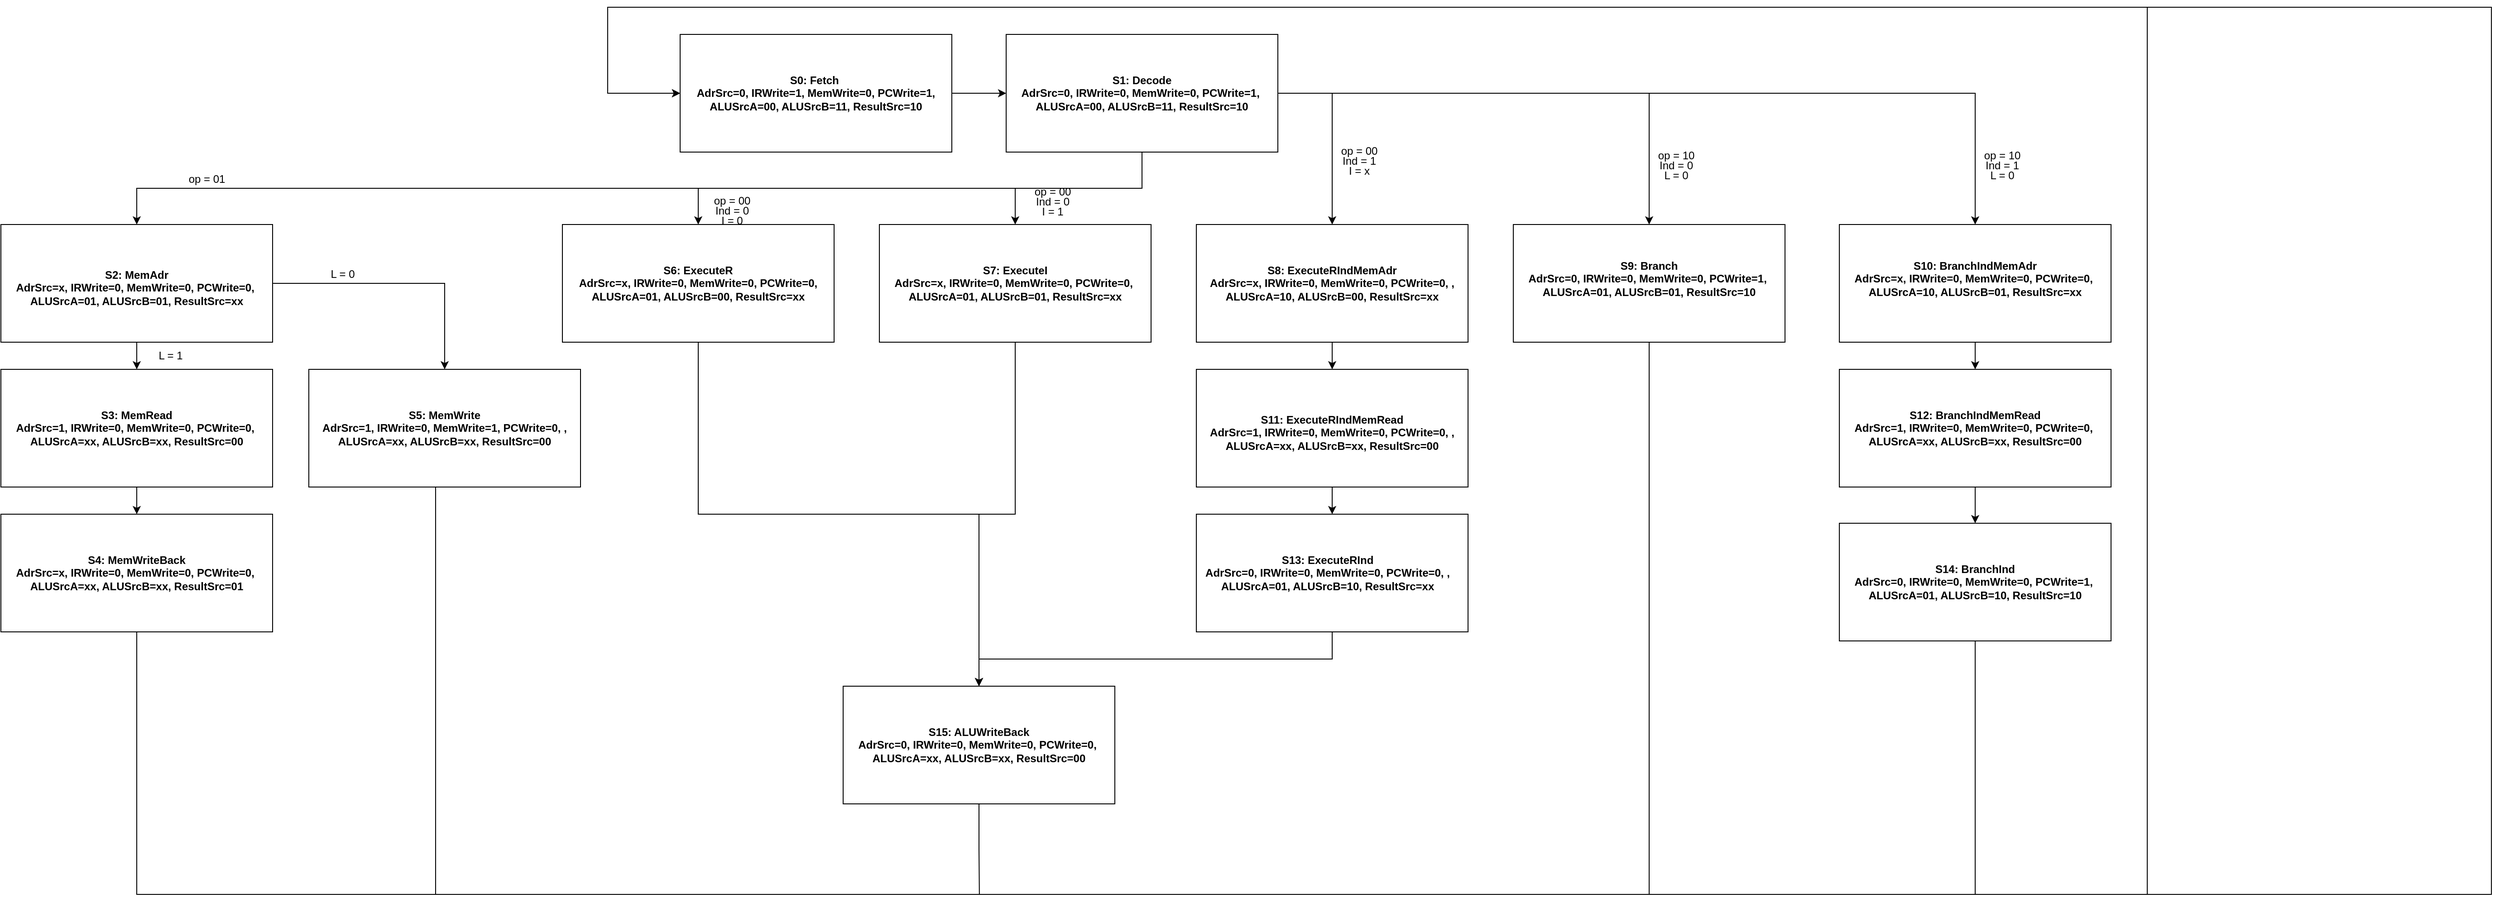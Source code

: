 <mxfile version="18.1.3" type="device"><diagram id="4iqHNSIiDaM8Q84F8UzM" name="Page-1"><mxGraphModel dx="3730" dy="1607" grid="1" gridSize="10" guides="1" tooltips="1" connect="1" arrows="1" fold="1" page="1" pageScale="1" pageWidth="827" pageHeight="1169" math="0" shadow="0"><root><mxCell id="0"/><mxCell id="1" parent="0"/><mxCell id="PhSca8wdj1joUgyR6smg-1" style="edgeStyle=orthogonalEdgeStyle;rounded=0;orthogonalLoop=1;jettySize=auto;html=1;entryX=0;entryY=0.5;entryDx=0;entryDy=0;strokeWidth=1;fontStyle=1" edge="1" parent="1" source="zi8zVkZKA5-f3r8Kf9bC-1" target="zi8zVkZKA5-f3r8Kf9bC-3"><mxGeometry relative="1" as="geometry"/></mxCell><mxCell id="zi8zVkZKA5-f3r8Kf9bC-1" value="" style="rounded=0;whiteSpace=wrap;html=1;strokeWidth=1;fontStyle=1" parent="1" vertex="1"><mxGeometry x="40" y="60" width="300" height="130" as="geometry"/></mxCell><mxCell id="zi8zVkZKA5-f3r8Kf9bC-2" value="S0: Fetch&amp;nbsp;&lt;br&gt;AdrSrc=0, IRWrite=1, MemWrite=0, PCWrite=1, ALUSrcA=00, ALUSrcB=11, ResultSrc=10" style="text;html=1;strokeColor=none;fillColor=none;align=center;verticalAlign=middle;whiteSpace=wrap;rounded=0;strokeWidth=1;fontStyle=1" parent="1" vertex="1"><mxGeometry x="40" y="70" width="300" height="110" as="geometry"/></mxCell><mxCell id="PhSca8wdj1joUgyR6smg-37" style="edgeStyle=orthogonalEdgeStyle;rounded=0;orthogonalLoop=1;jettySize=auto;html=1;exitX=1;exitY=0.5;exitDx=0;exitDy=0;entryX=0.5;entryY=0;entryDx=0;entryDy=0;strokeWidth=1;fontStyle=1" edge="1" parent="1" source="zi8zVkZKA5-f3r8Kf9bC-3" target="PhSca8wdj1joUgyR6smg-24"><mxGeometry relative="1" as="geometry"/></mxCell><mxCell id="PhSca8wdj1joUgyR6smg-38" style="edgeStyle=orthogonalEdgeStyle;rounded=0;orthogonalLoop=1;jettySize=auto;html=1;exitX=1;exitY=0.5;exitDx=0;exitDy=0;entryX=0.5;entryY=0;entryDx=0;entryDy=0;strokeWidth=1;fontStyle=1" edge="1" parent="1" source="zi8zVkZKA5-f3r8Kf9bC-3" target="PhSca8wdj1joUgyR6smg-16"><mxGeometry relative="1" as="geometry"/></mxCell><mxCell id="PhSca8wdj1joUgyR6smg-39" style="edgeStyle=orthogonalEdgeStyle;rounded=0;orthogonalLoop=1;jettySize=auto;html=1;exitX=1;exitY=0.5;exitDx=0;exitDy=0;entryX=0.5;entryY=0;entryDx=0;entryDy=0;strokeWidth=1;fontStyle=1" edge="1" parent="1" source="zi8zVkZKA5-f3r8Kf9bC-3" target="PhSca8wdj1joUgyR6smg-28"><mxGeometry relative="1" as="geometry"/></mxCell><mxCell id="PhSca8wdj1joUgyR6smg-41" style="edgeStyle=orthogonalEdgeStyle;rounded=0;orthogonalLoop=1;jettySize=auto;html=1;exitX=0.5;exitY=1;exitDx=0;exitDy=0;entryX=0.5;entryY=0;entryDx=0;entryDy=0;strokeWidth=1;fontStyle=1" edge="1" parent="1" source="zi8zVkZKA5-f3r8Kf9bC-3" target="PhSca8wdj1joUgyR6smg-12"><mxGeometry relative="1" as="geometry"/></mxCell><mxCell id="PhSca8wdj1joUgyR6smg-42" style="edgeStyle=orthogonalEdgeStyle;rounded=0;orthogonalLoop=1;jettySize=auto;html=1;exitX=0.5;exitY=1;exitDx=0;exitDy=0;entryX=0.5;entryY=0;entryDx=0;entryDy=0;strokeWidth=1;fontStyle=1" edge="1" parent="1" source="zi8zVkZKA5-f3r8Kf9bC-3" target="PhSca8wdj1joUgyR6smg-10"><mxGeometry relative="1" as="geometry"/></mxCell><mxCell id="PhSca8wdj1joUgyR6smg-54" style="edgeStyle=orthogonalEdgeStyle;rounded=0;orthogonalLoop=1;jettySize=auto;html=1;exitX=0.5;exitY=1;exitDx=0;exitDy=0;entryX=0.5;entryY=0;entryDx=0;entryDy=0;strokeWidth=1;fontStyle=1" edge="1" parent="1" source="zi8zVkZKA5-f3r8Kf9bC-3" target="PhSca8wdj1joUgyR6smg-2"><mxGeometry relative="1" as="geometry"><mxPoint x="-460.0" y="270" as="targetPoint"/></mxGeometry></mxCell><mxCell id="zi8zVkZKA5-f3r8Kf9bC-3" value="" style="rounded=0;whiteSpace=wrap;html=1;strokeWidth=1;fontStyle=1" parent="1" vertex="1"><mxGeometry x="400" y="60" width="300" height="130" as="geometry"/></mxCell><mxCell id="zi8zVkZKA5-f3r8Kf9bC-4" value="S1: Decode&lt;br&gt;AdrSrc=0, IRWrite=0, MemWrite=0, PCWrite=1,&amp;nbsp; ALUSrcA=00, ALUSrcB=11, ResultSrc=10" style="text;html=1;strokeColor=none;fillColor=none;align=center;verticalAlign=middle;whiteSpace=wrap;rounded=0;strokeWidth=1;fontStyle=1" parent="1" vertex="1"><mxGeometry x="405" y="65" width="290" height="120" as="geometry"/></mxCell><mxCell id="PhSca8wdj1joUgyR6smg-55" style="edgeStyle=orthogonalEdgeStyle;rounded=0;orthogonalLoop=1;jettySize=auto;html=1;entryX=0.5;entryY=0;entryDx=0;entryDy=0;strokeWidth=1;fontStyle=1" edge="1" parent="1" source="PhSca8wdj1joUgyR6smg-2" target="PhSca8wdj1joUgyR6smg-4"><mxGeometry relative="1" as="geometry"/></mxCell><mxCell id="PhSca8wdj1joUgyR6smg-57" style="edgeStyle=orthogonalEdgeStyle;rounded=0;orthogonalLoop=1;jettySize=auto;html=1;entryX=0.5;entryY=0;entryDx=0;entryDy=0;strokeWidth=1;fontStyle=1" edge="1" parent="1" source="PhSca8wdj1joUgyR6smg-2" target="PhSca8wdj1joUgyR6smg-8"><mxGeometry relative="1" as="geometry"/></mxCell><mxCell id="PhSca8wdj1joUgyR6smg-2" value="" style="rounded=0;whiteSpace=wrap;html=1;strokeWidth=1;fontStyle=1" vertex="1" parent="1"><mxGeometry x="-710" y="270" width="300" height="130" as="geometry"/></mxCell><mxCell id="PhSca8wdj1joUgyR6smg-3" value="S2: MemAdr&lt;br&gt;AdrSrc=x, IRWrite=0, MemWrite=0, PCWrite=0,&amp;nbsp; ALUSrcA=01, ALUSrcB=01, ResultSrc=xx" style="text;html=1;strokeColor=none;fillColor=none;align=center;verticalAlign=middle;whiteSpace=wrap;rounded=0;strokeWidth=1;fontStyle=1" vertex="1" parent="1"><mxGeometry x="-710" y="285" width="300" height="110" as="geometry"/></mxCell><mxCell id="PhSca8wdj1joUgyR6smg-56" style="edgeStyle=orthogonalEdgeStyle;rounded=0;orthogonalLoop=1;jettySize=auto;html=1;entryX=0.5;entryY=0;entryDx=0;entryDy=0;strokeWidth=1;fontStyle=1" edge="1" parent="1" source="PhSca8wdj1joUgyR6smg-4" target="PhSca8wdj1joUgyR6smg-6"><mxGeometry relative="1" as="geometry"/></mxCell><mxCell id="PhSca8wdj1joUgyR6smg-4" value="" style="rounded=0;whiteSpace=wrap;html=1;strokeWidth=1;fontStyle=1" vertex="1" parent="1"><mxGeometry x="-710" y="430" width="300" height="130" as="geometry"/></mxCell><mxCell id="PhSca8wdj1joUgyR6smg-5" value="S3: MemRead&lt;br&gt;AdrSrc=1, IRWrite=0, MemWrite=0, PCWrite=0,&amp;nbsp; ALUSrcA=xx, ALUSrcB=xx, ResultSrc=00" style="text;html=1;strokeColor=none;fillColor=none;align=center;verticalAlign=middle;whiteSpace=wrap;rounded=0;strokeWidth=1;fontStyle=1" vertex="1" parent="1"><mxGeometry x="-705" y="435" width="290" height="120" as="geometry"/></mxCell><mxCell id="PhSca8wdj1joUgyR6smg-63" style="edgeStyle=orthogonalEdgeStyle;rounded=0;orthogonalLoop=1;jettySize=auto;html=1;exitX=0.5;exitY=1;exitDx=0;exitDy=0;entryX=0;entryY=0.5;entryDx=0;entryDy=0;strokeWidth=1;fontStyle=1" edge="1" parent="1" source="PhSca8wdj1joUgyR6smg-6" target="zi8zVkZKA5-f3r8Kf9bC-2"><mxGeometry relative="1" as="geometry"><Array as="points"><mxPoint x="-560" y="1010"/><mxPoint x="2040" y="1010"/><mxPoint x="2040" y="30"/><mxPoint x="-40" y="30"/><mxPoint x="-40" y="125"/></Array></mxGeometry></mxCell><mxCell id="PhSca8wdj1joUgyR6smg-6" value="" style="rounded=0;whiteSpace=wrap;html=1;strokeWidth=1;fontStyle=1" vertex="1" parent="1"><mxGeometry x="-710" y="590" width="300" height="130" as="geometry"/></mxCell><mxCell id="PhSca8wdj1joUgyR6smg-7" value="S4: MemWriteBack&lt;br&gt;AdrSrc=x, IRWrite=0, MemWrite=0, PCWrite=0,&amp;nbsp; ALUSrcA=xx, ALUSrcB=xx, ResultSrc=01" style="text;html=1;strokeColor=none;fillColor=none;align=center;verticalAlign=middle;whiteSpace=wrap;rounded=0;strokeWidth=1;fontStyle=1" vertex="1" parent="1"><mxGeometry x="-710" y="600" width="300" height="110" as="geometry"/></mxCell><mxCell id="PhSca8wdj1joUgyR6smg-8" value="" style="rounded=0;whiteSpace=wrap;html=1;strokeWidth=1;fontStyle=1" vertex="1" parent="1"><mxGeometry x="-370" y="430" width="300" height="130" as="geometry"/></mxCell><mxCell id="PhSca8wdj1joUgyR6smg-61" style="edgeStyle=orthogonalEdgeStyle;rounded=0;orthogonalLoop=1;jettySize=auto;html=1;entryX=0;entryY=0.5;entryDx=0;entryDy=0;exitX=0.75;exitY=1;exitDx=0;exitDy=0;strokeWidth=1;fontStyle=1" edge="1" parent="1" source="PhSca8wdj1joUgyR6smg-8" target="zi8zVkZKA5-f3r8Kf9bC-2"><mxGeometry relative="1" as="geometry"><Array as="points"><mxPoint x="-230" y="560"/><mxPoint x="-230" y="1010"/><mxPoint x="1660" y="1010"/><mxPoint x="1660" y="30"/><mxPoint x="-40" y="30"/><mxPoint x="-40" y="125"/></Array></mxGeometry></mxCell><mxCell id="PhSca8wdj1joUgyR6smg-9" value="S5: MemWrite&lt;br&gt;AdrSrc=1, IRWrite=0, MemWrite=1, PCWrite=0, , ALUSrcA=xx, ALUSrcB=xx, ResultSrc=00" style="text;html=1;strokeColor=none;fillColor=none;align=center;verticalAlign=middle;whiteSpace=wrap;rounded=0;strokeWidth=1;fontStyle=1" vertex="1" parent="1"><mxGeometry x="-360" y="440" width="280" height="110" as="geometry"/></mxCell><mxCell id="PhSca8wdj1joUgyR6smg-51" style="edgeStyle=orthogonalEdgeStyle;rounded=0;orthogonalLoop=1;jettySize=auto;html=1;exitX=0.5;exitY=1;exitDx=0;exitDy=0;entryX=0.5;entryY=0;entryDx=0;entryDy=0;strokeWidth=1;fontStyle=1" edge="1" parent="1" source="PhSca8wdj1joUgyR6smg-10" target="PhSca8wdj1joUgyR6smg-32"><mxGeometry relative="1" as="geometry"/></mxCell><mxCell id="PhSca8wdj1joUgyR6smg-10" value="" style="rounded=0;whiteSpace=wrap;html=1;strokeWidth=1;fontStyle=1" vertex="1" parent="1"><mxGeometry x="-90" y="270" width="300" height="130" as="geometry"/></mxCell><mxCell id="PhSca8wdj1joUgyR6smg-11" value="S6: ExecuteR&lt;br&gt;AdrSrc=x, IRWrite=0, MemWrite=0, PCWrite=0, ALUSrcA=01, ALUSrcB=00, ResultSrc=xx" style="text;html=1;strokeColor=none;fillColor=none;align=center;verticalAlign=middle;whiteSpace=wrap;rounded=0;strokeWidth=1;fontStyle=1" vertex="1" parent="1"><mxGeometry x="-90" y="280" width="300" height="110" as="geometry"/></mxCell><mxCell id="PhSca8wdj1joUgyR6smg-49" style="edgeStyle=orthogonalEdgeStyle;rounded=0;orthogonalLoop=1;jettySize=auto;html=1;exitX=0.5;exitY=1;exitDx=0;exitDy=0;entryX=0.5;entryY=0;entryDx=0;entryDy=0;strokeWidth=1;fontStyle=1" edge="1" parent="1" source="PhSca8wdj1joUgyR6smg-12" target="PhSca8wdj1joUgyR6smg-32"><mxGeometry relative="1" as="geometry"/></mxCell><mxCell id="PhSca8wdj1joUgyR6smg-12" value="" style="rounded=0;whiteSpace=wrap;html=1;strokeWidth=1;fontStyle=1" vertex="1" parent="1"><mxGeometry x="260" y="270" width="300" height="130" as="geometry"/></mxCell><mxCell id="PhSca8wdj1joUgyR6smg-13" value="S7: ExecuteI&lt;br&gt;AdrSrc=x, IRWrite=0, MemWrite=0, PCWrite=0,&amp;nbsp; ALUSrcA=01, ALUSrcB=01, ResultSrc=xx" style="text;html=1;strokeColor=none;fillColor=none;align=center;verticalAlign=middle;whiteSpace=wrap;rounded=0;strokeWidth=1;fontStyle=1" vertex="1" parent="1"><mxGeometry x="265" y="280" width="290" height="110" as="geometry"/></mxCell><mxCell id="PhSca8wdj1joUgyR6smg-47" style="edgeStyle=orthogonalEdgeStyle;rounded=0;orthogonalLoop=1;jettySize=auto;html=1;entryX=0.5;entryY=0;entryDx=0;entryDy=0;exitX=0.5;exitY=1;exitDx=0;exitDy=0;strokeWidth=1;fontStyle=1" edge="1" parent="1" source="PhSca8wdj1joUgyR6smg-14" target="PhSca8wdj1joUgyR6smg-32"><mxGeometry relative="1" as="geometry"/></mxCell><mxCell id="PhSca8wdj1joUgyR6smg-14" value="" style="rounded=0;whiteSpace=wrap;html=1;strokeWidth=1;fontStyle=1" vertex="1" parent="1"><mxGeometry x="610" y="590" width="300" height="130" as="geometry"/></mxCell><mxCell id="PhSca8wdj1joUgyR6smg-15" value="S13: ExecuteRInd&lt;br&gt;AdrSrc=0, IRWrite=0, MemWrite=0, PCWrite=0, , ALUSrcA=01, ALUSrcB=10, ResultSrc=xx" style="text;html=1;strokeColor=none;fillColor=none;align=center;verticalAlign=middle;whiteSpace=wrap;rounded=0;strokeWidth=1;fontStyle=1" vertex="1" parent="1"><mxGeometry x="605" y="600" width="300" height="110" as="geometry"/></mxCell><mxCell id="PhSca8wdj1joUgyR6smg-66" style="edgeStyle=orthogonalEdgeStyle;rounded=0;orthogonalLoop=1;jettySize=auto;html=1;endArrow=none;endFill=0;strokeWidth=1;fontStyle=1" edge="1" parent="1" source="PhSca8wdj1joUgyR6smg-16"><mxGeometry relative="1" as="geometry"><mxPoint x="1110" y="1010" as="targetPoint"/></mxGeometry></mxCell><mxCell id="PhSca8wdj1joUgyR6smg-16" value="" style="rounded=0;whiteSpace=wrap;html=1;strokeWidth=1;fontStyle=1" vertex="1" parent="1"><mxGeometry x="960" y="270" width="300" height="130" as="geometry"/></mxCell><mxCell id="PhSca8wdj1joUgyR6smg-17" value="S9: Branch&lt;br&gt;AdrSrc=0, IRWrite=0, MemWrite=0, PCWrite=1,&amp;nbsp; ALUSrcA=01, ALUSrcB=01, ResultSrc=10" style="text;html=1;strokeColor=none;fillColor=none;align=center;verticalAlign=middle;whiteSpace=wrap;rounded=0;strokeWidth=1;fontStyle=1" vertex="1" parent="1"><mxGeometry x="965" y="270" width="290" height="120" as="geometry"/></mxCell><mxCell id="PhSca8wdj1joUgyR6smg-72" style="edgeStyle=orthogonalEdgeStyle;rounded=0;orthogonalLoop=1;jettySize=auto;html=1;endArrow=none;endFill=0;strokeWidth=1;fontStyle=1" edge="1" parent="1" source="PhSca8wdj1joUgyR6smg-18"><mxGeometry relative="1" as="geometry"><mxPoint x="1470" y="1010" as="targetPoint"/></mxGeometry></mxCell><mxCell id="PhSca8wdj1joUgyR6smg-18" value="" style="rounded=0;whiteSpace=wrap;html=1;strokeWidth=1;fontStyle=1" vertex="1" parent="1"><mxGeometry x="1320" y="600" width="300" height="130" as="geometry"/></mxCell><mxCell id="PhSca8wdj1joUgyR6smg-19" value="S14: BranchInd&lt;br&gt;AdrSrc=0, IRWrite=0, MemWrite=0, PCWrite=1,&amp;nbsp; ALUSrcA=01, ALUSrcB=10, ResultSrc=10" style="text;html=1;strokeColor=none;fillColor=none;align=center;verticalAlign=middle;whiteSpace=wrap;rounded=0;strokeWidth=1;fontStyle=1" vertex="1" parent="1"><mxGeometry x="1330" y="610" width="280" height="110" as="geometry"/></mxCell><mxCell id="PhSca8wdj1joUgyR6smg-44" style="edgeStyle=orthogonalEdgeStyle;rounded=0;orthogonalLoop=1;jettySize=auto;html=1;entryX=0.5;entryY=0;entryDx=0;entryDy=0;strokeWidth=1;fontStyle=1" edge="1" parent="1" source="PhSca8wdj1joUgyR6smg-24" target="PhSca8wdj1joUgyR6smg-26"><mxGeometry relative="1" as="geometry"/></mxCell><mxCell id="PhSca8wdj1joUgyR6smg-24" value="" style="rounded=0;whiteSpace=wrap;html=1;strokeWidth=1;fontStyle=1" vertex="1" parent="1"><mxGeometry x="610" y="270" width="300" height="130" as="geometry"/></mxCell><mxCell id="PhSca8wdj1joUgyR6smg-25" value="S8: ExecuteRIndMemAdr&lt;br&gt;AdrSrc=x, IRWrite=0, MemWrite=0, PCWrite=0, , ALUSrcA=10, ALUSrcB=00, ResultSrc=xx" style="text;html=1;strokeColor=none;fillColor=none;align=center;verticalAlign=middle;whiteSpace=wrap;rounded=0;strokeWidth=1;fontStyle=1" vertex="1" parent="1"><mxGeometry x="615" y="275" width="290" height="120" as="geometry"/></mxCell><mxCell id="PhSca8wdj1joUgyR6smg-70" style="edgeStyle=orthogonalEdgeStyle;rounded=0;orthogonalLoop=1;jettySize=auto;html=1;exitX=0.5;exitY=1;exitDx=0;exitDy=0;entryX=0.5;entryY=0;entryDx=0;entryDy=0;endArrow=classic;endFill=1;strokeWidth=1;fontStyle=1" edge="1" parent="1" source="PhSca8wdj1joUgyR6smg-26" target="PhSca8wdj1joUgyR6smg-14"><mxGeometry relative="1" as="geometry"/></mxCell><mxCell id="PhSca8wdj1joUgyR6smg-26" value="" style="rounded=0;whiteSpace=wrap;html=1;strokeWidth=1;fontStyle=1" vertex="1" parent="1"><mxGeometry x="610" y="430" width="300" height="130" as="geometry"/></mxCell><mxCell id="PhSca8wdj1joUgyR6smg-27" value="S11: ExecuteRIndMemRead&lt;br&gt;AdrSrc=1, IRWrite=0, MemWrite=0, PCWrite=0, , ALUSrcA=xx, ALUSrcB=xx, ResultSrc=00" style="text;html=1;strokeColor=none;fillColor=none;align=center;verticalAlign=middle;whiteSpace=wrap;rounded=0;strokeWidth=1;fontStyle=1" vertex="1" parent="1"><mxGeometry x="620" y="450" width="280" height="100" as="geometry"/></mxCell><mxCell id="PhSca8wdj1joUgyR6smg-68" style="edgeStyle=orthogonalEdgeStyle;rounded=0;orthogonalLoop=1;jettySize=auto;html=1;entryX=0.5;entryY=0;entryDx=0;entryDy=0;endArrow=classic;endFill=1;strokeWidth=1;fontStyle=1" edge="1" parent="1" source="PhSca8wdj1joUgyR6smg-28" target="PhSca8wdj1joUgyR6smg-30"><mxGeometry relative="1" as="geometry"/></mxCell><mxCell id="PhSca8wdj1joUgyR6smg-28" value="" style="rounded=0;whiteSpace=wrap;html=1;strokeWidth=1;fontStyle=1" vertex="1" parent="1"><mxGeometry x="1320" y="270" width="300" height="130" as="geometry"/></mxCell><mxCell id="PhSca8wdj1joUgyR6smg-29" value="S10: BranchIndMemAdr&lt;br&gt;AdrSrc=x, IRWrite=0, MemWrite=0, PCWrite=0,&amp;nbsp; ALUSrcA=10, ALUSrcB=01, ResultSrc=xx" style="text;html=1;strokeColor=none;fillColor=none;align=center;verticalAlign=middle;whiteSpace=wrap;rounded=0;strokeWidth=1;fontStyle=1" vertex="1" parent="1"><mxGeometry x="1330" y="275" width="280" height="110" as="geometry"/></mxCell><mxCell id="PhSca8wdj1joUgyR6smg-71" style="edgeStyle=orthogonalEdgeStyle;rounded=0;orthogonalLoop=1;jettySize=auto;html=1;exitX=0.5;exitY=1;exitDx=0;exitDy=0;entryX=0.5;entryY=0;entryDx=0;entryDy=0;endArrow=classic;endFill=1;strokeWidth=1;fontStyle=1" edge="1" parent="1" source="PhSca8wdj1joUgyR6smg-30" target="PhSca8wdj1joUgyR6smg-18"><mxGeometry relative="1" as="geometry"/></mxCell><mxCell id="PhSca8wdj1joUgyR6smg-30" value="" style="rounded=0;whiteSpace=wrap;html=1;strokeWidth=1;fontStyle=1" vertex="1" parent="1"><mxGeometry x="1320" y="430" width="300" height="130" as="geometry"/></mxCell><mxCell id="PhSca8wdj1joUgyR6smg-31" value="S12: BranchIndMemRead&lt;br&gt;AdrSrc=1, IRWrite=0, MemWrite=0, PCWrite=0,&amp;nbsp; ALUSrcA=xx, ALUSrcB=xx, ResultSrc=00" style="text;html=1;strokeColor=none;fillColor=none;align=center;verticalAlign=middle;whiteSpace=wrap;rounded=0;strokeWidth=1;fontStyle=1" vertex="1" parent="1"><mxGeometry x="1330" y="440" width="280" height="110" as="geometry"/></mxCell><mxCell id="PhSca8wdj1joUgyR6smg-64" style="edgeStyle=orthogonalEdgeStyle;rounded=0;orthogonalLoop=1;jettySize=auto;html=1;exitX=0.5;exitY=1;exitDx=0;exitDy=0;endArrow=none;endFill=0;strokeWidth=1;fontStyle=1" edge="1" parent="1" source="PhSca8wdj1joUgyR6smg-32"><mxGeometry relative="1" as="geometry"><mxPoint x="370.429" y="1010" as="targetPoint"/></mxGeometry></mxCell><mxCell id="PhSca8wdj1joUgyR6smg-32" value="" style="rounded=0;whiteSpace=wrap;html=1;strokeWidth=1;fontStyle=1" vertex="1" parent="1"><mxGeometry x="220" y="780" width="300" height="130" as="geometry"/></mxCell><mxCell id="PhSca8wdj1joUgyR6smg-33" value="S15: ALUWriteBack&lt;br&gt;AdrSrc=0, IRWrite=0, MemWrite=0, PCWrite=0,&amp;nbsp; ALUSrcA=xx, ALUSrcB=xx, ResultSrc=00" style="text;html=1;strokeColor=none;fillColor=none;align=center;verticalAlign=middle;whiteSpace=wrap;rounded=0;strokeWidth=1;fontStyle=1" vertex="1" parent="1"><mxGeometry x="225" y="790" width="290" height="110" as="geometry"/></mxCell><mxCell id="PhSca8wdj1joUgyR6smg-76" value="&lt;p style=&quot;line-height: 0.9;&quot;&gt;op = 10&lt;br&gt;Ind = 0&lt;br&gt;L = 0&lt;/p&gt;" style="text;html=1;strokeColor=none;fillColor=none;align=center;verticalAlign=middle;whiteSpace=wrap;rounded=0;" vertex="1" parent="1"><mxGeometry x="1110" y="190" width="60" height="30" as="geometry"/></mxCell><mxCell id="PhSca8wdj1joUgyR6smg-77" value="&lt;p style=&quot;line-height: 0.9;&quot;&gt;op = 10&lt;br&gt;Ind = 1&lt;br&gt;L = 0&lt;/p&gt;" style="text;html=1;strokeColor=none;fillColor=none;align=center;verticalAlign=middle;whiteSpace=wrap;rounded=0;" vertex="1" parent="1"><mxGeometry x="1470" y="190" width="60" height="30" as="geometry"/></mxCell><mxCell id="PhSca8wdj1joUgyR6smg-80" value="&lt;p style=&quot;line-height: 0.9;&quot;&gt;op = 00&lt;br&gt;Ind = 1&lt;br&gt;I = x&lt;/p&gt;" style="text;html=1;strokeColor=none;fillColor=none;align=center;verticalAlign=middle;whiteSpace=wrap;rounded=0;" vertex="1" parent="1"><mxGeometry x="760" y="185" width="60" height="30" as="geometry"/></mxCell><mxCell id="PhSca8wdj1joUgyR6smg-81" value="&lt;p style=&quot;line-height: 0.9;&quot;&gt;op = 00&lt;br&gt;Ind = 0&lt;br&gt;I = 1&lt;/p&gt;" style="text;html=1;strokeColor=none;fillColor=none;align=center;verticalAlign=middle;whiteSpace=wrap;rounded=0;" vertex="1" parent="1"><mxGeometry x="414" y="230" width="75" height="30" as="geometry"/></mxCell><mxCell id="PhSca8wdj1joUgyR6smg-82" value="&lt;p style=&quot;line-height: 0.9;&quot;&gt;op = 00&lt;br&gt;Ind = 0&lt;br&gt;I = 0&lt;/p&gt;" style="text;html=1;strokeColor=none;fillColor=none;align=center;verticalAlign=middle;whiteSpace=wrap;rounded=0;" vertex="1" parent="1"><mxGeometry x="60" y="240" width="75" height="30" as="geometry"/></mxCell><mxCell id="PhSca8wdj1joUgyR6smg-83" value="&lt;p style=&quot;line-height: 0.9;&quot;&gt;op = 01&lt;br&gt;&lt;br&gt;&lt;/p&gt;" style="text;html=1;strokeColor=none;fillColor=none;align=center;verticalAlign=middle;whiteSpace=wrap;rounded=0;" vertex="1" parent="1"><mxGeometry x="-520" y="210" width="75" height="30" as="geometry"/></mxCell><mxCell id="PhSca8wdj1joUgyR6smg-84" value="&lt;p style=&quot;line-height: 0.9;&quot;&gt;L = 1&lt;/p&gt;" style="text;html=1;strokeColor=none;fillColor=none;align=center;verticalAlign=middle;whiteSpace=wrap;rounded=0;" vertex="1" parent="1"><mxGeometry x="-560" y="400" width="75" height="30" as="geometry"/></mxCell><mxCell id="PhSca8wdj1joUgyR6smg-85" value="&lt;p style=&quot;line-height: 0.9;&quot;&gt;L = 0&lt;/p&gt;" style="text;html=1;strokeColor=none;fillColor=none;align=center;verticalAlign=middle;whiteSpace=wrap;rounded=0;" vertex="1" parent="1"><mxGeometry x="-370" y="310" width="75" height="30" as="geometry"/></mxCell></root></mxGraphModel></diagram></mxfile>